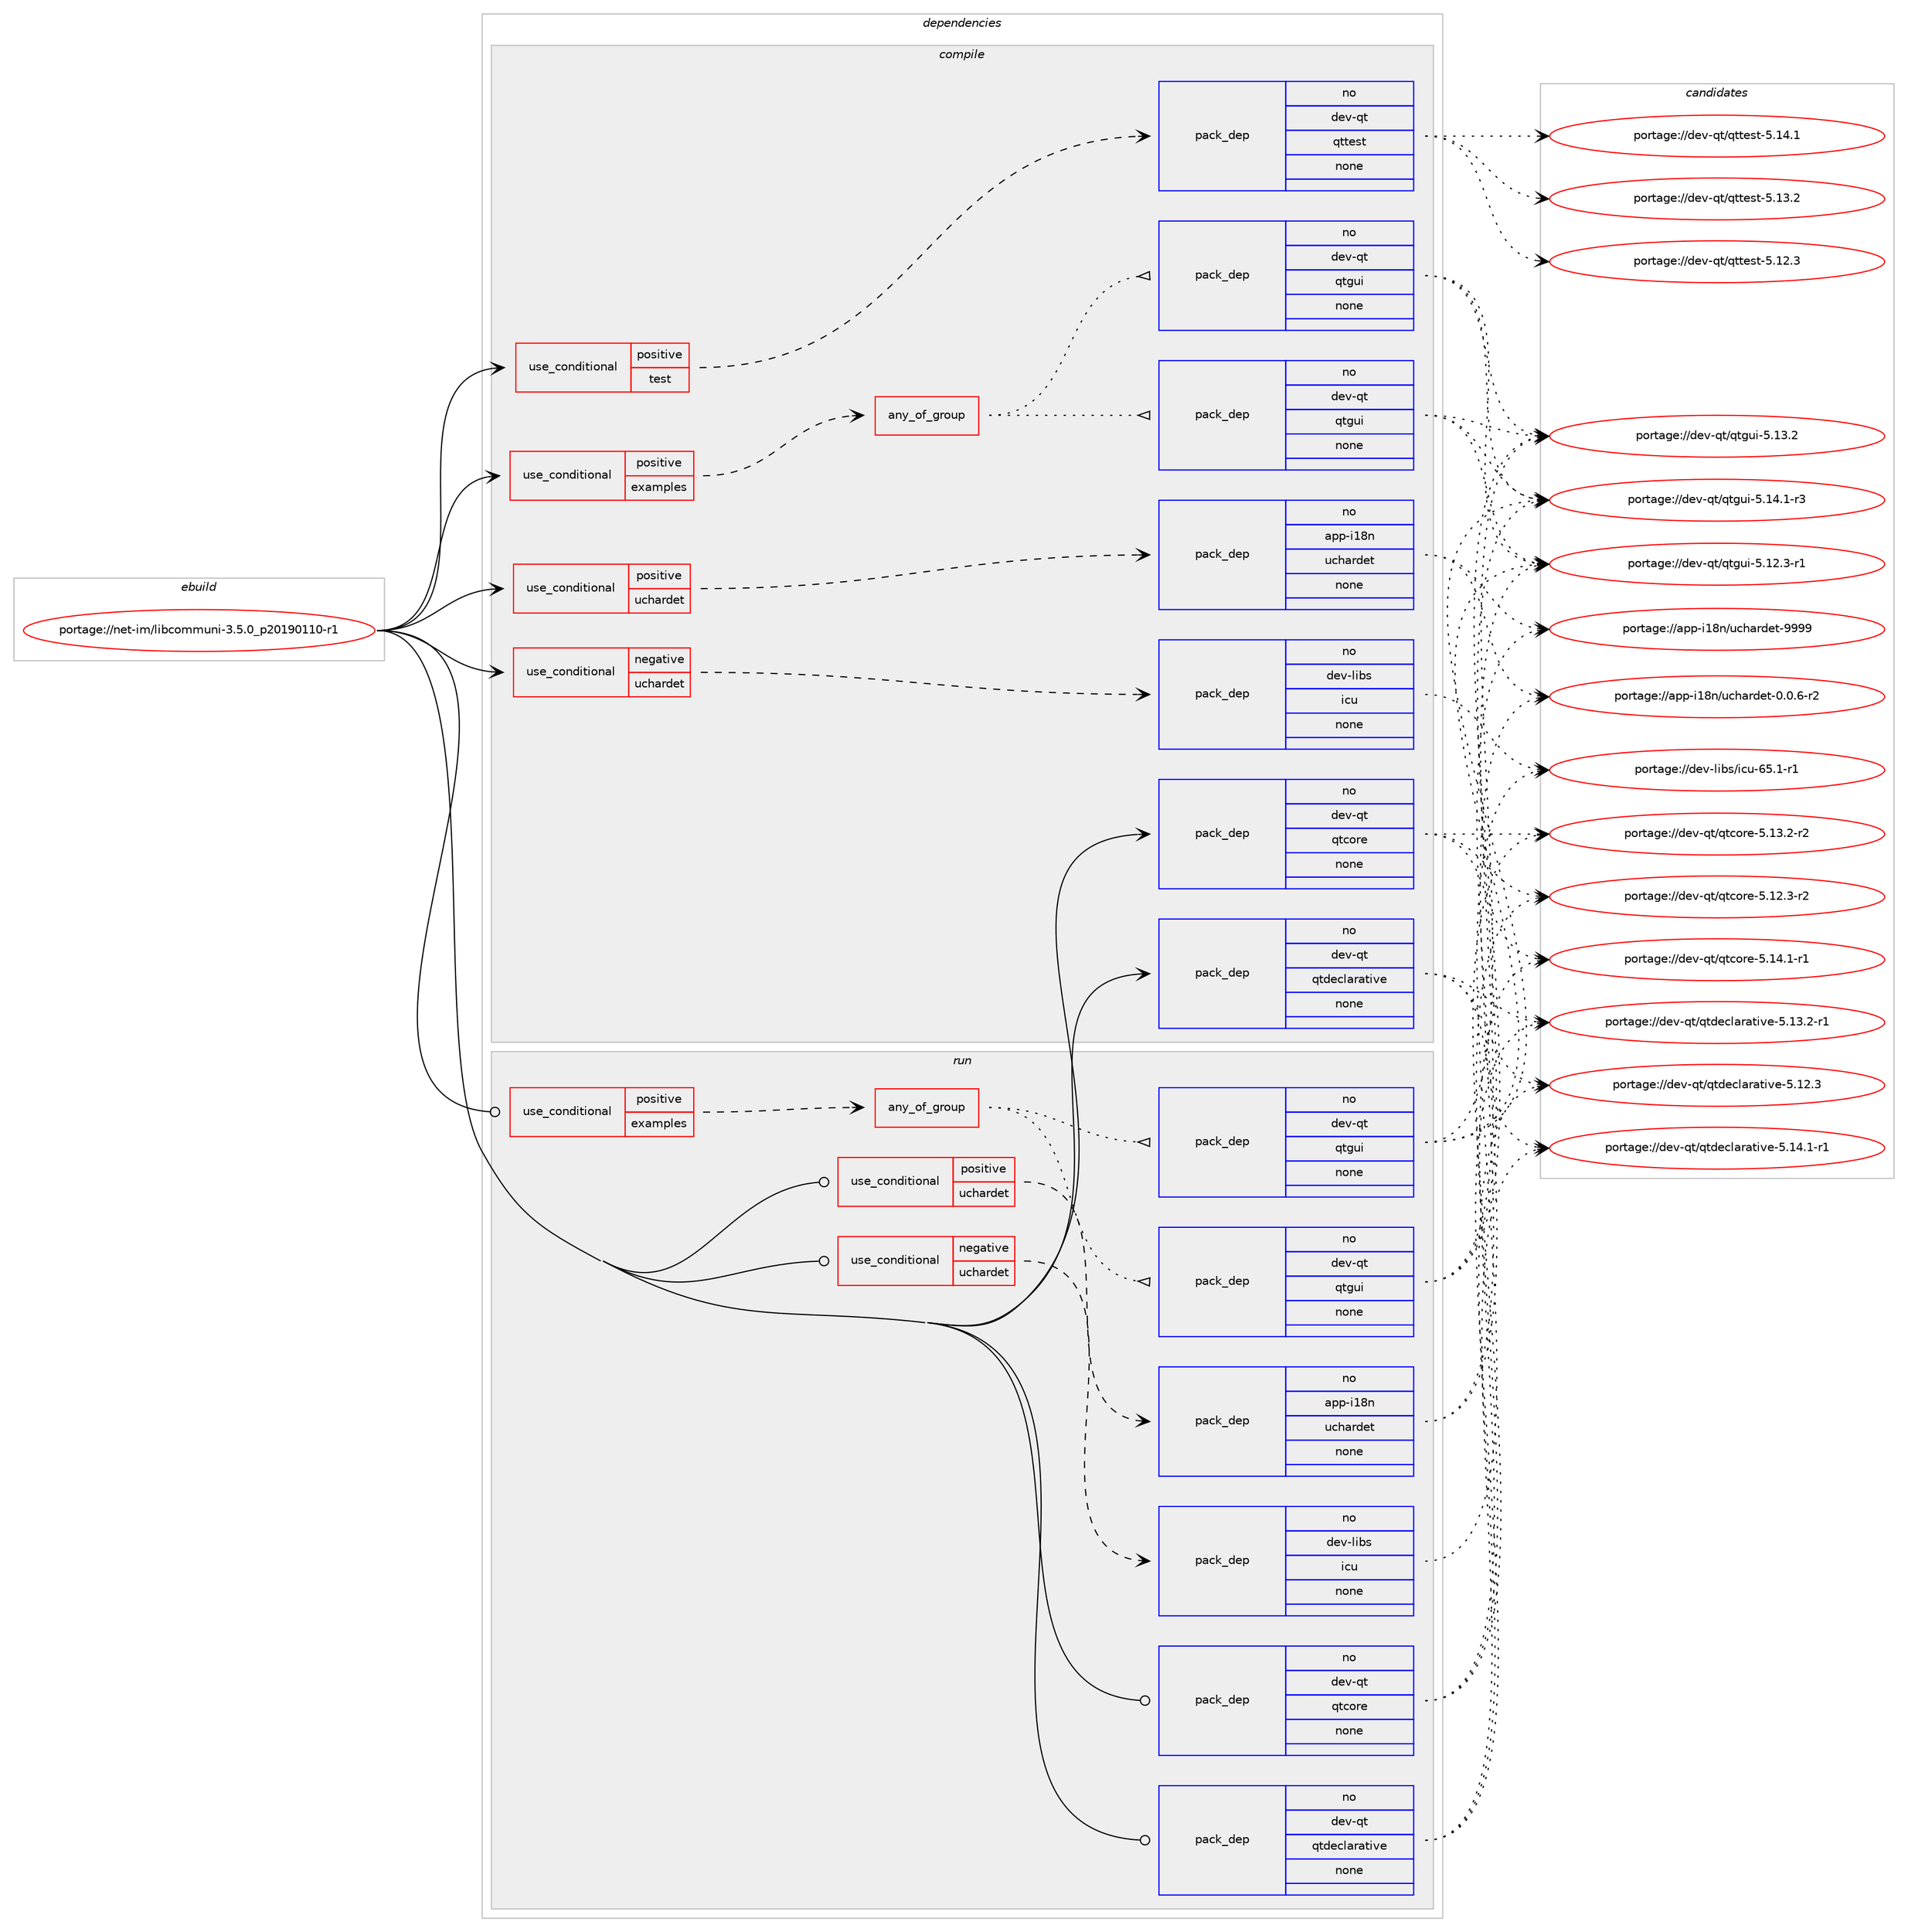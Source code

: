 digraph prolog {

# *************
# Graph options
# *************

newrank=true;
concentrate=true;
compound=true;
graph [rankdir=LR,fontname=Helvetica,fontsize=10,ranksep=1.5];#, ranksep=2.5, nodesep=0.2];
edge  [arrowhead=vee];
node  [fontname=Helvetica,fontsize=10];

# **********
# The ebuild
# **********

subgraph cluster_leftcol {
color=gray;
rank=same;
label=<<i>ebuild</i>>;
id [label="portage://net-im/libcommuni-3.5.0_p20190110-r1", color=red, width=4, href="../net-im/libcommuni-3.5.0_p20190110-r1.svg"];
}

# ****************
# The dependencies
# ****************

subgraph cluster_midcol {
color=gray;
label=<<i>dependencies</i>>;
subgraph cluster_compile {
fillcolor="#eeeeee";
style=filled;
label=<<i>compile</i>>;
subgraph cond4402 {
dependency25351 [label=<<TABLE BORDER="0" CELLBORDER="1" CELLSPACING="0" CELLPADDING="4"><TR><TD ROWSPAN="3" CELLPADDING="10">use_conditional</TD></TR><TR><TD>negative</TD></TR><TR><TD>uchardet</TD></TR></TABLE>>, shape=none, color=red];
subgraph pack20560 {
dependency25352 [label=<<TABLE BORDER="0" CELLBORDER="1" CELLSPACING="0" CELLPADDING="4" WIDTH="220"><TR><TD ROWSPAN="6" CELLPADDING="30">pack_dep</TD></TR><TR><TD WIDTH="110">no</TD></TR><TR><TD>dev-libs</TD></TR><TR><TD>icu</TD></TR><TR><TD>none</TD></TR><TR><TD></TD></TR></TABLE>>, shape=none, color=blue];
}
dependency25351:e -> dependency25352:w [weight=20,style="dashed",arrowhead="vee"];
}
id:e -> dependency25351:w [weight=20,style="solid",arrowhead="vee"];
subgraph cond4403 {
dependency25353 [label=<<TABLE BORDER="0" CELLBORDER="1" CELLSPACING="0" CELLPADDING="4"><TR><TD ROWSPAN="3" CELLPADDING="10">use_conditional</TD></TR><TR><TD>positive</TD></TR><TR><TD>examples</TD></TR></TABLE>>, shape=none, color=red];
subgraph any377 {
dependency25354 [label=<<TABLE BORDER="0" CELLBORDER="1" CELLSPACING="0" CELLPADDING="4"><TR><TD CELLPADDING="10">any_of_group</TD></TR></TABLE>>, shape=none, color=red];subgraph pack20561 {
dependency25355 [label=<<TABLE BORDER="0" CELLBORDER="1" CELLSPACING="0" CELLPADDING="4" WIDTH="220"><TR><TD ROWSPAN="6" CELLPADDING="30">pack_dep</TD></TR><TR><TD WIDTH="110">no</TD></TR><TR><TD>dev-qt</TD></TR><TR><TD>qtgui</TD></TR><TR><TD>none</TD></TR><TR><TD></TD></TR></TABLE>>, shape=none, color=blue];
}
dependency25354:e -> dependency25355:w [weight=20,style="dotted",arrowhead="oinv"];
subgraph pack20562 {
dependency25356 [label=<<TABLE BORDER="0" CELLBORDER="1" CELLSPACING="0" CELLPADDING="4" WIDTH="220"><TR><TD ROWSPAN="6" CELLPADDING="30">pack_dep</TD></TR><TR><TD WIDTH="110">no</TD></TR><TR><TD>dev-qt</TD></TR><TR><TD>qtgui</TD></TR><TR><TD>none</TD></TR><TR><TD></TD></TR></TABLE>>, shape=none, color=blue];
}
dependency25354:e -> dependency25356:w [weight=20,style="dotted",arrowhead="oinv"];
}
dependency25353:e -> dependency25354:w [weight=20,style="dashed",arrowhead="vee"];
}
id:e -> dependency25353:w [weight=20,style="solid",arrowhead="vee"];
subgraph cond4404 {
dependency25357 [label=<<TABLE BORDER="0" CELLBORDER="1" CELLSPACING="0" CELLPADDING="4"><TR><TD ROWSPAN="3" CELLPADDING="10">use_conditional</TD></TR><TR><TD>positive</TD></TR><TR><TD>test</TD></TR></TABLE>>, shape=none, color=red];
subgraph pack20563 {
dependency25358 [label=<<TABLE BORDER="0" CELLBORDER="1" CELLSPACING="0" CELLPADDING="4" WIDTH="220"><TR><TD ROWSPAN="6" CELLPADDING="30">pack_dep</TD></TR><TR><TD WIDTH="110">no</TD></TR><TR><TD>dev-qt</TD></TR><TR><TD>qttest</TD></TR><TR><TD>none</TD></TR><TR><TD></TD></TR></TABLE>>, shape=none, color=blue];
}
dependency25357:e -> dependency25358:w [weight=20,style="dashed",arrowhead="vee"];
}
id:e -> dependency25357:w [weight=20,style="solid",arrowhead="vee"];
subgraph cond4405 {
dependency25359 [label=<<TABLE BORDER="0" CELLBORDER="1" CELLSPACING="0" CELLPADDING="4"><TR><TD ROWSPAN="3" CELLPADDING="10">use_conditional</TD></TR><TR><TD>positive</TD></TR><TR><TD>uchardet</TD></TR></TABLE>>, shape=none, color=red];
subgraph pack20564 {
dependency25360 [label=<<TABLE BORDER="0" CELLBORDER="1" CELLSPACING="0" CELLPADDING="4" WIDTH="220"><TR><TD ROWSPAN="6" CELLPADDING="30">pack_dep</TD></TR><TR><TD WIDTH="110">no</TD></TR><TR><TD>app-i18n</TD></TR><TR><TD>uchardet</TD></TR><TR><TD>none</TD></TR><TR><TD></TD></TR></TABLE>>, shape=none, color=blue];
}
dependency25359:e -> dependency25360:w [weight=20,style="dashed",arrowhead="vee"];
}
id:e -> dependency25359:w [weight=20,style="solid",arrowhead="vee"];
subgraph pack20565 {
dependency25361 [label=<<TABLE BORDER="0" CELLBORDER="1" CELLSPACING="0" CELLPADDING="4" WIDTH="220"><TR><TD ROWSPAN="6" CELLPADDING="30">pack_dep</TD></TR><TR><TD WIDTH="110">no</TD></TR><TR><TD>dev-qt</TD></TR><TR><TD>qtcore</TD></TR><TR><TD>none</TD></TR><TR><TD></TD></TR></TABLE>>, shape=none, color=blue];
}
id:e -> dependency25361:w [weight=20,style="solid",arrowhead="vee"];
subgraph pack20566 {
dependency25362 [label=<<TABLE BORDER="0" CELLBORDER="1" CELLSPACING="0" CELLPADDING="4" WIDTH="220"><TR><TD ROWSPAN="6" CELLPADDING="30">pack_dep</TD></TR><TR><TD WIDTH="110">no</TD></TR><TR><TD>dev-qt</TD></TR><TR><TD>qtdeclarative</TD></TR><TR><TD>none</TD></TR><TR><TD></TD></TR></TABLE>>, shape=none, color=blue];
}
id:e -> dependency25362:w [weight=20,style="solid",arrowhead="vee"];
}
subgraph cluster_compileandrun {
fillcolor="#eeeeee";
style=filled;
label=<<i>compile and run</i>>;
}
subgraph cluster_run {
fillcolor="#eeeeee";
style=filled;
label=<<i>run</i>>;
subgraph cond4406 {
dependency25363 [label=<<TABLE BORDER="0" CELLBORDER="1" CELLSPACING="0" CELLPADDING="4"><TR><TD ROWSPAN="3" CELLPADDING="10">use_conditional</TD></TR><TR><TD>negative</TD></TR><TR><TD>uchardet</TD></TR></TABLE>>, shape=none, color=red];
subgraph pack20567 {
dependency25364 [label=<<TABLE BORDER="0" CELLBORDER="1" CELLSPACING="0" CELLPADDING="4" WIDTH="220"><TR><TD ROWSPAN="6" CELLPADDING="30">pack_dep</TD></TR><TR><TD WIDTH="110">no</TD></TR><TR><TD>dev-libs</TD></TR><TR><TD>icu</TD></TR><TR><TD>none</TD></TR><TR><TD></TD></TR></TABLE>>, shape=none, color=blue];
}
dependency25363:e -> dependency25364:w [weight=20,style="dashed",arrowhead="vee"];
}
id:e -> dependency25363:w [weight=20,style="solid",arrowhead="odot"];
subgraph cond4407 {
dependency25365 [label=<<TABLE BORDER="0" CELLBORDER="1" CELLSPACING="0" CELLPADDING="4"><TR><TD ROWSPAN="3" CELLPADDING="10">use_conditional</TD></TR><TR><TD>positive</TD></TR><TR><TD>examples</TD></TR></TABLE>>, shape=none, color=red];
subgraph any378 {
dependency25366 [label=<<TABLE BORDER="0" CELLBORDER="1" CELLSPACING="0" CELLPADDING="4"><TR><TD CELLPADDING="10">any_of_group</TD></TR></TABLE>>, shape=none, color=red];subgraph pack20568 {
dependency25367 [label=<<TABLE BORDER="0" CELLBORDER="1" CELLSPACING="0" CELLPADDING="4" WIDTH="220"><TR><TD ROWSPAN="6" CELLPADDING="30">pack_dep</TD></TR><TR><TD WIDTH="110">no</TD></TR><TR><TD>dev-qt</TD></TR><TR><TD>qtgui</TD></TR><TR><TD>none</TD></TR><TR><TD></TD></TR></TABLE>>, shape=none, color=blue];
}
dependency25366:e -> dependency25367:w [weight=20,style="dotted",arrowhead="oinv"];
subgraph pack20569 {
dependency25368 [label=<<TABLE BORDER="0" CELLBORDER="1" CELLSPACING="0" CELLPADDING="4" WIDTH="220"><TR><TD ROWSPAN="6" CELLPADDING="30">pack_dep</TD></TR><TR><TD WIDTH="110">no</TD></TR><TR><TD>dev-qt</TD></TR><TR><TD>qtgui</TD></TR><TR><TD>none</TD></TR><TR><TD></TD></TR></TABLE>>, shape=none, color=blue];
}
dependency25366:e -> dependency25368:w [weight=20,style="dotted",arrowhead="oinv"];
}
dependency25365:e -> dependency25366:w [weight=20,style="dashed",arrowhead="vee"];
}
id:e -> dependency25365:w [weight=20,style="solid",arrowhead="odot"];
subgraph cond4408 {
dependency25369 [label=<<TABLE BORDER="0" CELLBORDER="1" CELLSPACING="0" CELLPADDING="4"><TR><TD ROWSPAN="3" CELLPADDING="10">use_conditional</TD></TR><TR><TD>positive</TD></TR><TR><TD>uchardet</TD></TR></TABLE>>, shape=none, color=red];
subgraph pack20570 {
dependency25370 [label=<<TABLE BORDER="0" CELLBORDER="1" CELLSPACING="0" CELLPADDING="4" WIDTH="220"><TR><TD ROWSPAN="6" CELLPADDING="30">pack_dep</TD></TR><TR><TD WIDTH="110">no</TD></TR><TR><TD>app-i18n</TD></TR><TR><TD>uchardet</TD></TR><TR><TD>none</TD></TR><TR><TD></TD></TR></TABLE>>, shape=none, color=blue];
}
dependency25369:e -> dependency25370:w [weight=20,style="dashed",arrowhead="vee"];
}
id:e -> dependency25369:w [weight=20,style="solid",arrowhead="odot"];
subgraph pack20571 {
dependency25371 [label=<<TABLE BORDER="0" CELLBORDER="1" CELLSPACING="0" CELLPADDING="4" WIDTH="220"><TR><TD ROWSPAN="6" CELLPADDING="30">pack_dep</TD></TR><TR><TD WIDTH="110">no</TD></TR><TR><TD>dev-qt</TD></TR><TR><TD>qtcore</TD></TR><TR><TD>none</TD></TR><TR><TD></TD></TR></TABLE>>, shape=none, color=blue];
}
id:e -> dependency25371:w [weight=20,style="solid",arrowhead="odot"];
subgraph pack20572 {
dependency25372 [label=<<TABLE BORDER="0" CELLBORDER="1" CELLSPACING="0" CELLPADDING="4" WIDTH="220"><TR><TD ROWSPAN="6" CELLPADDING="30">pack_dep</TD></TR><TR><TD WIDTH="110">no</TD></TR><TR><TD>dev-qt</TD></TR><TR><TD>qtdeclarative</TD></TR><TR><TD>none</TD></TR><TR><TD></TD></TR></TABLE>>, shape=none, color=blue];
}
id:e -> dependency25372:w [weight=20,style="solid",arrowhead="odot"];
}
}

# **************
# The candidates
# **************

subgraph cluster_choices {
rank=same;
color=gray;
label=<<i>candidates</i>>;

subgraph choice20560 {
color=black;
nodesep=1;
choice1001011184510810598115471059911745545346494511449 [label="portage://dev-libs/icu-65.1-r1", color=red, width=4,href="../dev-libs/icu-65.1-r1.svg"];
dependency25352:e -> choice1001011184510810598115471059911745545346494511449:w [style=dotted,weight="100"];
}
subgraph choice20561 {
color=black;
nodesep=1;
choice1001011184511311647113116103117105455346495246494511451 [label="portage://dev-qt/qtgui-5.14.1-r3", color=red, width=4,href="../dev-qt/qtgui-5.14.1-r3.svg"];
choice100101118451131164711311610311710545534649514650 [label="portage://dev-qt/qtgui-5.13.2", color=red, width=4,href="../dev-qt/qtgui-5.13.2.svg"];
choice1001011184511311647113116103117105455346495046514511449 [label="portage://dev-qt/qtgui-5.12.3-r1", color=red, width=4,href="../dev-qt/qtgui-5.12.3-r1.svg"];
dependency25355:e -> choice1001011184511311647113116103117105455346495246494511451:w [style=dotted,weight="100"];
dependency25355:e -> choice100101118451131164711311610311710545534649514650:w [style=dotted,weight="100"];
dependency25355:e -> choice1001011184511311647113116103117105455346495046514511449:w [style=dotted,weight="100"];
}
subgraph choice20562 {
color=black;
nodesep=1;
choice1001011184511311647113116103117105455346495246494511451 [label="portage://dev-qt/qtgui-5.14.1-r3", color=red, width=4,href="../dev-qt/qtgui-5.14.1-r3.svg"];
choice100101118451131164711311610311710545534649514650 [label="portage://dev-qt/qtgui-5.13.2", color=red, width=4,href="../dev-qt/qtgui-5.13.2.svg"];
choice1001011184511311647113116103117105455346495046514511449 [label="portage://dev-qt/qtgui-5.12.3-r1", color=red, width=4,href="../dev-qt/qtgui-5.12.3-r1.svg"];
dependency25356:e -> choice1001011184511311647113116103117105455346495246494511451:w [style=dotted,weight="100"];
dependency25356:e -> choice100101118451131164711311610311710545534649514650:w [style=dotted,weight="100"];
dependency25356:e -> choice1001011184511311647113116103117105455346495046514511449:w [style=dotted,weight="100"];
}
subgraph choice20563 {
color=black;
nodesep=1;
choice100101118451131164711311611610111511645534649524649 [label="portage://dev-qt/qttest-5.14.1", color=red, width=4,href="../dev-qt/qttest-5.14.1.svg"];
choice100101118451131164711311611610111511645534649514650 [label="portage://dev-qt/qttest-5.13.2", color=red, width=4,href="../dev-qt/qttest-5.13.2.svg"];
choice100101118451131164711311611610111511645534649504651 [label="portage://dev-qt/qttest-5.12.3", color=red, width=4,href="../dev-qt/qttest-5.12.3.svg"];
dependency25358:e -> choice100101118451131164711311611610111511645534649524649:w [style=dotted,weight="100"];
dependency25358:e -> choice100101118451131164711311611610111511645534649514650:w [style=dotted,weight="100"];
dependency25358:e -> choice100101118451131164711311611610111511645534649504651:w [style=dotted,weight="100"];
}
subgraph choice20564 {
color=black;
nodesep=1;
choice971121124510549561104711799104971141001011164557575757 [label="portage://app-i18n/uchardet-9999", color=red, width=4,href="../app-i18n/uchardet-9999.svg"];
choice971121124510549561104711799104971141001011164548464846544511450 [label="portage://app-i18n/uchardet-0.0.6-r2", color=red, width=4,href="../app-i18n/uchardet-0.0.6-r2.svg"];
dependency25360:e -> choice971121124510549561104711799104971141001011164557575757:w [style=dotted,weight="100"];
dependency25360:e -> choice971121124510549561104711799104971141001011164548464846544511450:w [style=dotted,weight="100"];
}
subgraph choice20565 {
color=black;
nodesep=1;
choice100101118451131164711311699111114101455346495246494511449 [label="portage://dev-qt/qtcore-5.14.1-r1", color=red, width=4,href="../dev-qt/qtcore-5.14.1-r1.svg"];
choice100101118451131164711311699111114101455346495146504511450 [label="portage://dev-qt/qtcore-5.13.2-r2", color=red, width=4,href="../dev-qt/qtcore-5.13.2-r2.svg"];
choice100101118451131164711311699111114101455346495046514511450 [label="portage://dev-qt/qtcore-5.12.3-r2", color=red, width=4,href="../dev-qt/qtcore-5.12.3-r2.svg"];
dependency25361:e -> choice100101118451131164711311699111114101455346495246494511449:w [style=dotted,weight="100"];
dependency25361:e -> choice100101118451131164711311699111114101455346495146504511450:w [style=dotted,weight="100"];
dependency25361:e -> choice100101118451131164711311699111114101455346495046514511450:w [style=dotted,weight="100"];
}
subgraph choice20566 {
color=black;
nodesep=1;
choice1001011184511311647113116100101991089711497116105118101455346495246494511449 [label="portage://dev-qt/qtdeclarative-5.14.1-r1", color=red, width=4,href="../dev-qt/qtdeclarative-5.14.1-r1.svg"];
choice1001011184511311647113116100101991089711497116105118101455346495146504511449 [label="portage://dev-qt/qtdeclarative-5.13.2-r1", color=red, width=4,href="../dev-qt/qtdeclarative-5.13.2-r1.svg"];
choice100101118451131164711311610010199108971149711610511810145534649504651 [label="portage://dev-qt/qtdeclarative-5.12.3", color=red, width=4,href="../dev-qt/qtdeclarative-5.12.3.svg"];
dependency25362:e -> choice1001011184511311647113116100101991089711497116105118101455346495246494511449:w [style=dotted,weight="100"];
dependency25362:e -> choice1001011184511311647113116100101991089711497116105118101455346495146504511449:w [style=dotted,weight="100"];
dependency25362:e -> choice100101118451131164711311610010199108971149711610511810145534649504651:w [style=dotted,weight="100"];
}
subgraph choice20567 {
color=black;
nodesep=1;
choice1001011184510810598115471059911745545346494511449 [label="portage://dev-libs/icu-65.1-r1", color=red, width=4,href="../dev-libs/icu-65.1-r1.svg"];
dependency25364:e -> choice1001011184510810598115471059911745545346494511449:w [style=dotted,weight="100"];
}
subgraph choice20568 {
color=black;
nodesep=1;
choice1001011184511311647113116103117105455346495246494511451 [label="portage://dev-qt/qtgui-5.14.1-r3", color=red, width=4,href="../dev-qt/qtgui-5.14.1-r3.svg"];
choice100101118451131164711311610311710545534649514650 [label="portage://dev-qt/qtgui-5.13.2", color=red, width=4,href="../dev-qt/qtgui-5.13.2.svg"];
choice1001011184511311647113116103117105455346495046514511449 [label="portage://dev-qt/qtgui-5.12.3-r1", color=red, width=4,href="../dev-qt/qtgui-5.12.3-r1.svg"];
dependency25367:e -> choice1001011184511311647113116103117105455346495246494511451:w [style=dotted,weight="100"];
dependency25367:e -> choice100101118451131164711311610311710545534649514650:w [style=dotted,weight="100"];
dependency25367:e -> choice1001011184511311647113116103117105455346495046514511449:w [style=dotted,weight="100"];
}
subgraph choice20569 {
color=black;
nodesep=1;
choice1001011184511311647113116103117105455346495246494511451 [label="portage://dev-qt/qtgui-5.14.1-r3", color=red, width=4,href="../dev-qt/qtgui-5.14.1-r3.svg"];
choice100101118451131164711311610311710545534649514650 [label="portage://dev-qt/qtgui-5.13.2", color=red, width=4,href="../dev-qt/qtgui-5.13.2.svg"];
choice1001011184511311647113116103117105455346495046514511449 [label="portage://dev-qt/qtgui-5.12.3-r1", color=red, width=4,href="../dev-qt/qtgui-5.12.3-r1.svg"];
dependency25368:e -> choice1001011184511311647113116103117105455346495246494511451:w [style=dotted,weight="100"];
dependency25368:e -> choice100101118451131164711311610311710545534649514650:w [style=dotted,weight="100"];
dependency25368:e -> choice1001011184511311647113116103117105455346495046514511449:w [style=dotted,weight="100"];
}
subgraph choice20570 {
color=black;
nodesep=1;
choice971121124510549561104711799104971141001011164557575757 [label="portage://app-i18n/uchardet-9999", color=red, width=4,href="../app-i18n/uchardet-9999.svg"];
choice971121124510549561104711799104971141001011164548464846544511450 [label="portage://app-i18n/uchardet-0.0.6-r2", color=red, width=4,href="../app-i18n/uchardet-0.0.6-r2.svg"];
dependency25370:e -> choice971121124510549561104711799104971141001011164557575757:w [style=dotted,weight="100"];
dependency25370:e -> choice971121124510549561104711799104971141001011164548464846544511450:w [style=dotted,weight="100"];
}
subgraph choice20571 {
color=black;
nodesep=1;
choice100101118451131164711311699111114101455346495246494511449 [label="portage://dev-qt/qtcore-5.14.1-r1", color=red, width=4,href="../dev-qt/qtcore-5.14.1-r1.svg"];
choice100101118451131164711311699111114101455346495146504511450 [label="portage://dev-qt/qtcore-5.13.2-r2", color=red, width=4,href="../dev-qt/qtcore-5.13.2-r2.svg"];
choice100101118451131164711311699111114101455346495046514511450 [label="portage://dev-qt/qtcore-5.12.3-r2", color=red, width=4,href="../dev-qt/qtcore-5.12.3-r2.svg"];
dependency25371:e -> choice100101118451131164711311699111114101455346495246494511449:w [style=dotted,weight="100"];
dependency25371:e -> choice100101118451131164711311699111114101455346495146504511450:w [style=dotted,weight="100"];
dependency25371:e -> choice100101118451131164711311699111114101455346495046514511450:w [style=dotted,weight="100"];
}
subgraph choice20572 {
color=black;
nodesep=1;
choice1001011184511311647113116100101991089711497116105118101455346495246494511449 [label="portage://dev-qt/qtdeclarative-5.14.1-r1", color=red, width=4,href="../dev-qt/qtdeclarative-5.14.1-r1.svg"];
choice1001011184511311647113116100101991089711497116105118101455346495146504511449 [label="portage://dev-qt/qtdeclarative-5.13.2-r1", color=red, width=4,href="../dev-qt/qtdeclarative-5.13.2-r1.svg"];
choice100101118451131164711311610010199108971149711610511810145534649504651 [label="portage://dev-qt/qtdeclarative-5.12.3", color=red, width=4,href="../dev-qt/qtdeclarative-5.12.3.svg"];
dependency25372:e -> choice1001011184511311647113116100101991089711497116105118101455346495246494511449:w [style=dotted,weight="100"];
dependency25372:e -> choice1001011184511311647113116100101991089711497116105118101455346495146504511449:w [style=dotted,weight="100"];
dependency25372:e -> choice100101118451131164711311610010199108971149711610511810145534649504651:w [style=dotted,weight="100"];
}
}

}
